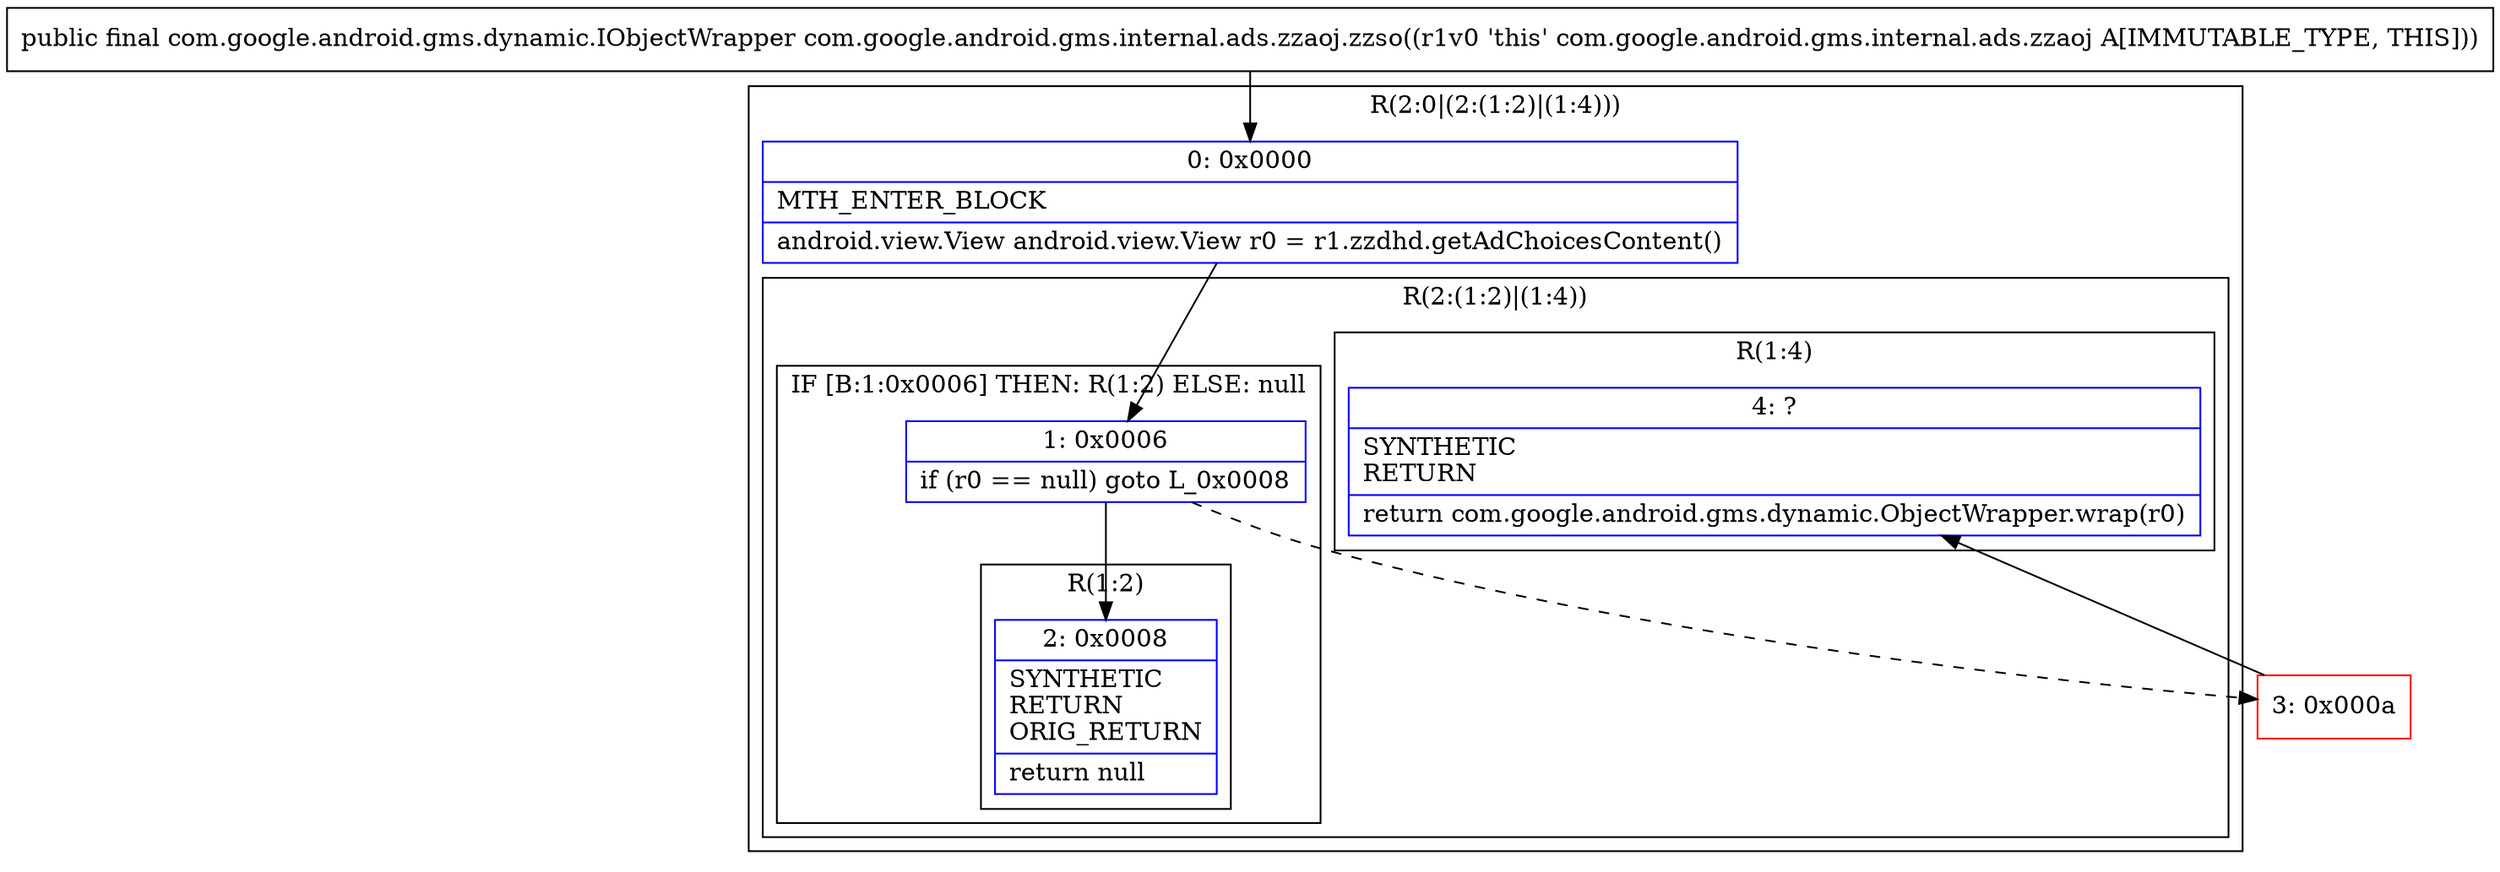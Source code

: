 digraph "CFG forcom.google.android.gms.internal.ads.zzaoj.zzso()Lcom\/google\/android\/gms\/dynamic\/IObjectWrapper;" {
subgraph cluster_Region_874621372 {
label = "R(2:0|(2:(1:2)|(1:4)))";
node [shape=record,color=blue];
Node_0 [shape=record,label="{0\:\ 0x0000|MTH_ENTER_BLOCK\l|android.view.View android.view.View r0 = r1.zzdhd.getAdChoicesContent()\l}"];
subgraph cluster_Region_1775126547 {
label = "R(2:(1:2)|(1:4))";
node [shape=record,color=blue];
subgraph cluster_IfRegion_1048313898 {
label = "IF [B:1:0x0006] THEN: R(1:2) ELSE: null";
node [shape=record,color=blue];
Node_1 [shape=record,label="{1\:\ 0x0006|if (r0 == null) goto L_0x0008\l}"];
subgraph cluster_Region_84301214 {
label = "R(1:2)";
node [shape=record,color=blue];
Node_2 [shape=record,label="{2\:\ 0x0008|SYNTHETIC\lRETURN\lORIG_RETURN\l|return null\l}"];
}
}
subgraph cluster_Region_884319107 {
label = "R(1:4)";
node [shape=record,color=blue];
Node_4 [shape=record,label="{4\:\ ?|SYNTHETIC\lRETURN\l|return com.google.android.gms.dynamic.ObjectWrapper.wrap(r0)\l}"];
}
}
}
Node_3 [shape=record,color=red,label="{3\:\ 0x000a}"];
MethodNode[shape=record,label="{public final com.google.android.gms.dynamic.IObjectWrapper com.google.android.gms.internal.ads.zzaoj.zzso((r1v0 'this' com.google.android.gms.internal.ads.zzaoj A[IMMUTABLE_TYPE, THIS])) }"];
MethodNode -> Node_0;
Node_0 -> Node_1;
Node_1 -> Node_2;
Node_1 -> Node_3[style=dashed];
Node_3 -> Node_4;
}

